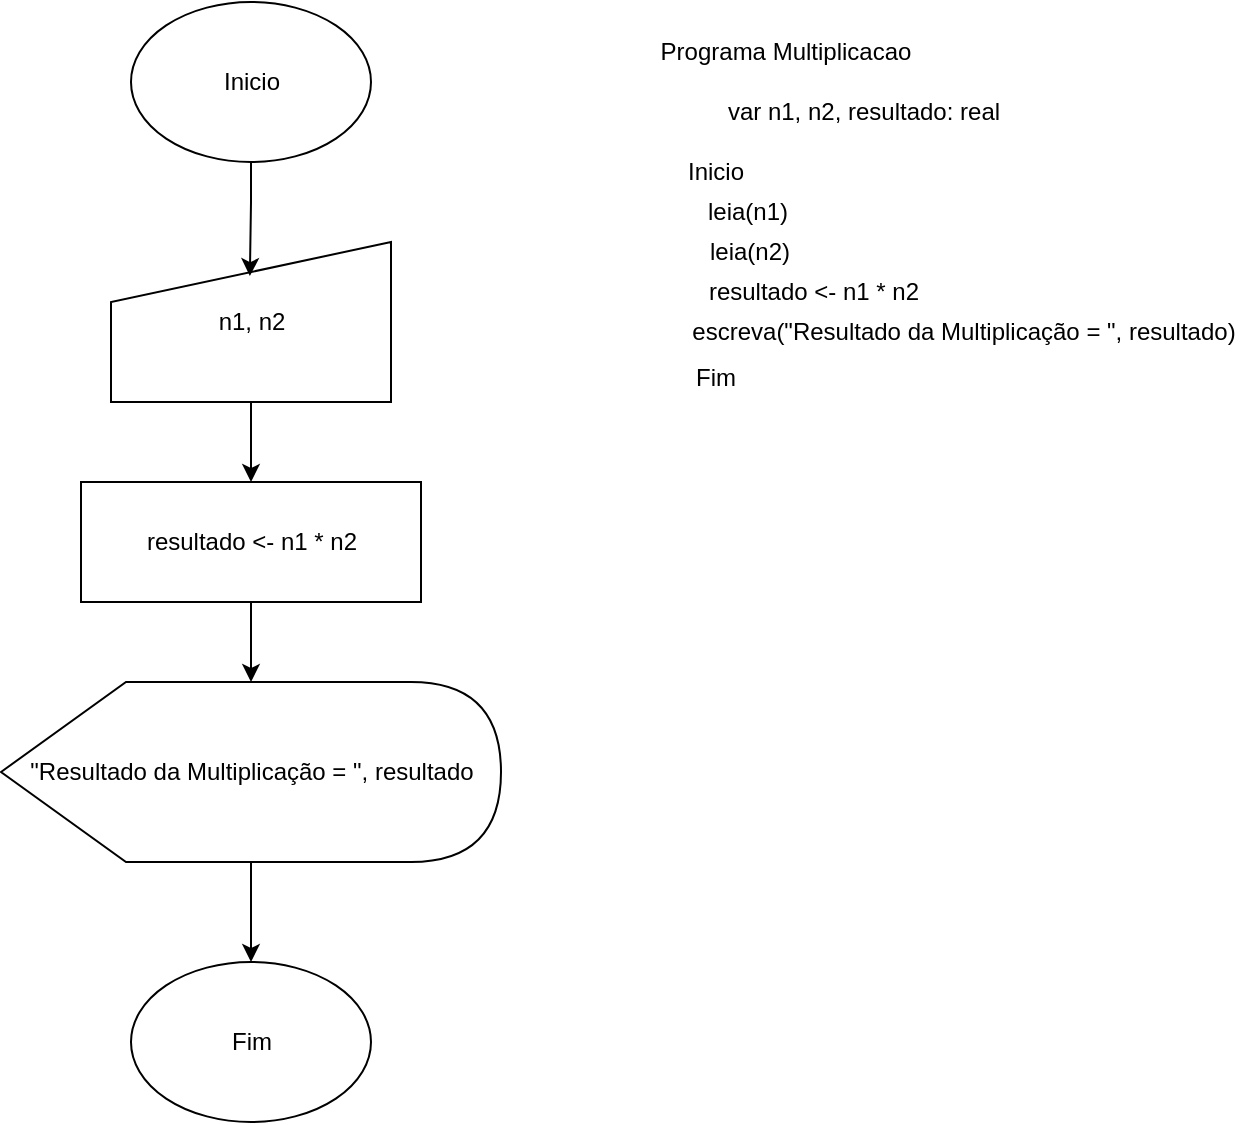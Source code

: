 <mxfile version="24.7.6">
  <diagram name="Página-1" id="Zri1eA48irBoY9LSooRK">
    <mxGraphModel dx="1434" dy="746" grid="1" gridSize="10" guides="1" tooltips="1" connect="1" arrows="1" fold="1" page="1" pageScale="1" pageWidth="827" pageHeight="1169" math="0" shadow="0">
      <root>
        <mxCell id="0" />
        <mxCell id="1" parent="0" />
        <mxCell id="OVEsuEpGABtWlIaPAPaf-1" value="Inicio" style="ellipse;whiteSpace=wrap;html=1;" vertex="1" parent="1">
          <mxGeometry x="177.5" y="90" width="120" height="80" as="geometry" />
        </mxCell>
        <mxCell id="OVEsuEpGABtWlIaPAPaf-2" value="Fim" style="ellipse;whiteSpace=wrap;html=1;" vertex="1" parent="1">
          <mxGeometry x="177.5" y="570" width="120" height="80" as="geometry" />
        </mxCell>
        <mxCell id="OVEsuEpGABtWlIaPAPaf-3" style="edgeStyle=orthogonalEdgeStyle;rounded=0;orthogonalLoop=1;jettySize=auto;html=1;entryX=0.5;entryY=0;entryDx=0;entryDy=0;" edge="1" parent="1" source="OVEsuEpGABtWlIaPAPaf-4" target="OVEsuEpGABtWlIaPAPaf-6">
          <mxGeometry relative="1" as="geometry" />
        </mxCell>
        <mxCell id="OVEsuEpGABtWlIaPAPaf-4" value="n1, n2" style="shape=manualInput;whiteSpace=wrap;html=1;" vertex="1" parent="1">
          <mxGeometry x="167.5" y="210" width="140" height="80" as="geometry" />
        </mxCell>
        <mxCell id="OVEsuEpGABtWlIaPAPaf-5" style="edgeStyle=orthogonalEdgeStyle;rounded=0;orthogonalLoop=1;jettySize=auto;html=1;" edge="1" parent="1" source="OVEsuEpGABtWlIaPAPaf-6" target="OVEsuEpGABtWlIaPAPaf-8">
          <mxGeometry relative="1" as="geometry" />
        </mxCell>
        <mxCell id="OVEsuEpGABtWlIaPAPaf-6" value="resultado &amp;lt;- n1 * n2" style="rounded=0;whiteSpace=wrap;html=1;" vertex="1" parent="1">
          <mxGeometry x="152.5" y="330" width="170" height="60" as="geometry" />
        </mxCell>
        <mxCell id="OVEsuEpGABtWlIaPAPaf-7" style="edgeStyle=orthogonalEdgeStyle;rounded=0;orthogonalLoop=1;jettySize=auto;html=1;" edge="1" parent="1" source="OVEsuEpGABtWlIaPAPaf-8" target="OVEsuEpGABtWlIaPAPaf-2">
          <mxGeometry relative="1" as="geometry" />
        </mxCell>
        <mxCell id="OVEsuEpGABtWlIaPAPaf-8" value="&quot;Resultado da Multiplicação = &quot;, resultado" style="shape=display;whiteSpace=wrap;html=1;" vertex="1" parent="1">
          <mxGeometry x="112.5" y="430" width="250" height="90" as="geometry" />
        </mxCell>
        <mxCell id="OVEsuEpGABtWlIaPAPaf-9" value="Programa Multiplicacao" style="text;html=1;align=center;verticalAlign=middle;whiteSpace=wrap;rounded=0;" vertex="1" parent="1">
          <mxGeometry x="440" y="100" width="130" height="30" as="geometry" />
        </mxCell>
        <mxCell id="OVEsuEpGABtWlIaPAPaf-10" value="var n1, n2, resultado: real" style="text;html=1;align=center;verticalAlign=middle;whiteSpace=wrap;rounded=0;" vertex="1" parent="1">
          <mxGeometry x="449" y="130" width="190" height="30" as="geometry" />
        </mxCell>
        <mxCell id="OVEsuEpGABtWlIaPAPaf-11" value="Inicio" style="text;html=1;align=center;verticalAlign=middle;whiteSpace=wrap;rounded=0;" vertex="1" parent="1">
          <mxGeometry x="440" y="160" width="60" height="30" as="geometry" />
        </mxCell>
        <mxCell id="OVEsuEpGABtWlIaPAPaf-12" value="leia(n1)" style="text;html=1;align=center;verticalAlign=middle;whiteSpace=wrap;rounded=0;" vertex="1" parent="1">
          <mxGeometry x="456" y="180" width="60" height="30" as="geometry" />
        </mxCell>
        <mxCell id="OVEsuEpGABtWlIaPAPaf-13" value="leia(n2)" style="text;html=1;align=center;verticalAlign=middle;whiteSpace=wrap;rounded=0;" vertex="1" parent="1">
          <mxGeometry x="457" y="200" width="60" height="30" as="geometry" />
        </mxCell>
        <mxCell id="OVEsuEpGABtWlIaPAPaf-14" value="resultado &amp;lt;- n1 * n2" style="text;html=1;align=center;verticalAlign=middle;whiteSpace=wrap;rounded=0;" vertex="1" parent="1">
          <mxGeometry x="456" y="220" width="126" height="30" as="geometry" />
        </mxCell>
        <mxCell id="OVEsuEpGABtWlIaPAPaf-15" value="escreva(&quot;Resultado da Multiplicação = &quot;, resultado)" style="text;html=1;align=center;verticalAlign=middle;whiteSpace=wrap;rounded=0;" vertex="1" parent="1">
          <mxGeometry x="449" y="240" width="290" height="30" as="geometry" />
        </mxCell>
        <mxCell id="OVEsuEpGABtWlIaPAPaf-16" value="Fim" style="text;html=1;align=center;verticalAlign=middle;whiteSpace=wrap;rounded=0;" vertex="1" parent="1">
          <mxGeometry x="440" y="263" width="60" height="30" as="geometry" />
        </mxCell>
        <mxCell id="OVEsuEpGABtWlIaPAPaf-17" style="edgeStyle=orthogonalEdgeStyle;rounded=0;orthogonalLoop=1;jettySize=auto;html=1;entryX=0.496;entryY=0.213;entryDx=0;entryDy=0;entryPerimeter=0;" edge="1" parent="1" source="OVEsuEpGABtWlIaPAPaf-1" target="OVEsuEpGABtWlIaPAPaf-4">
          <mxGeometry relative="1" as="geometry" />
        </mxCell>
      </root>
    </mxGraphModel>
  </diagram>
</mxfile>
